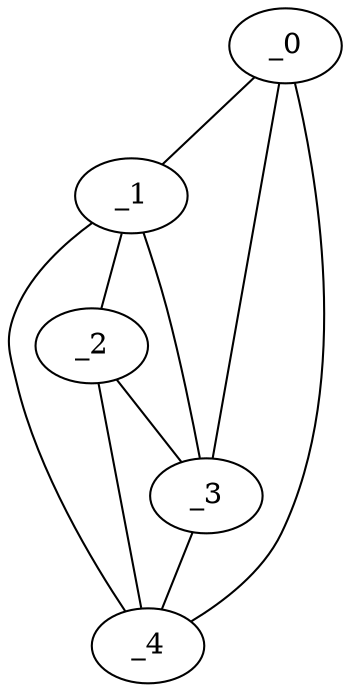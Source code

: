 graph "obj4__190.gxl" {
	_0	 [x=44,
		y=23];
	_1	 [x=55,
		y=25];
	_0 -- _1	 [valence=2];
	_3	 [x=83,
		y=20];
	_0 -- _3	 [valence=1];
	_4	 [x=94,
		y=43];
	_0 -- _4	 [valence=1];
	_2	 [x=64,
		y=27];
	_1 -- _2	 [valence=2];
	_1 -- _3	 [valence=1];
	_1 -- _4	 [valence=1];
	_2 -- _3	 [valence=2];
	_2 -- _4	 [valence=1];
	_3 -- _4	 [valence=1];
}
